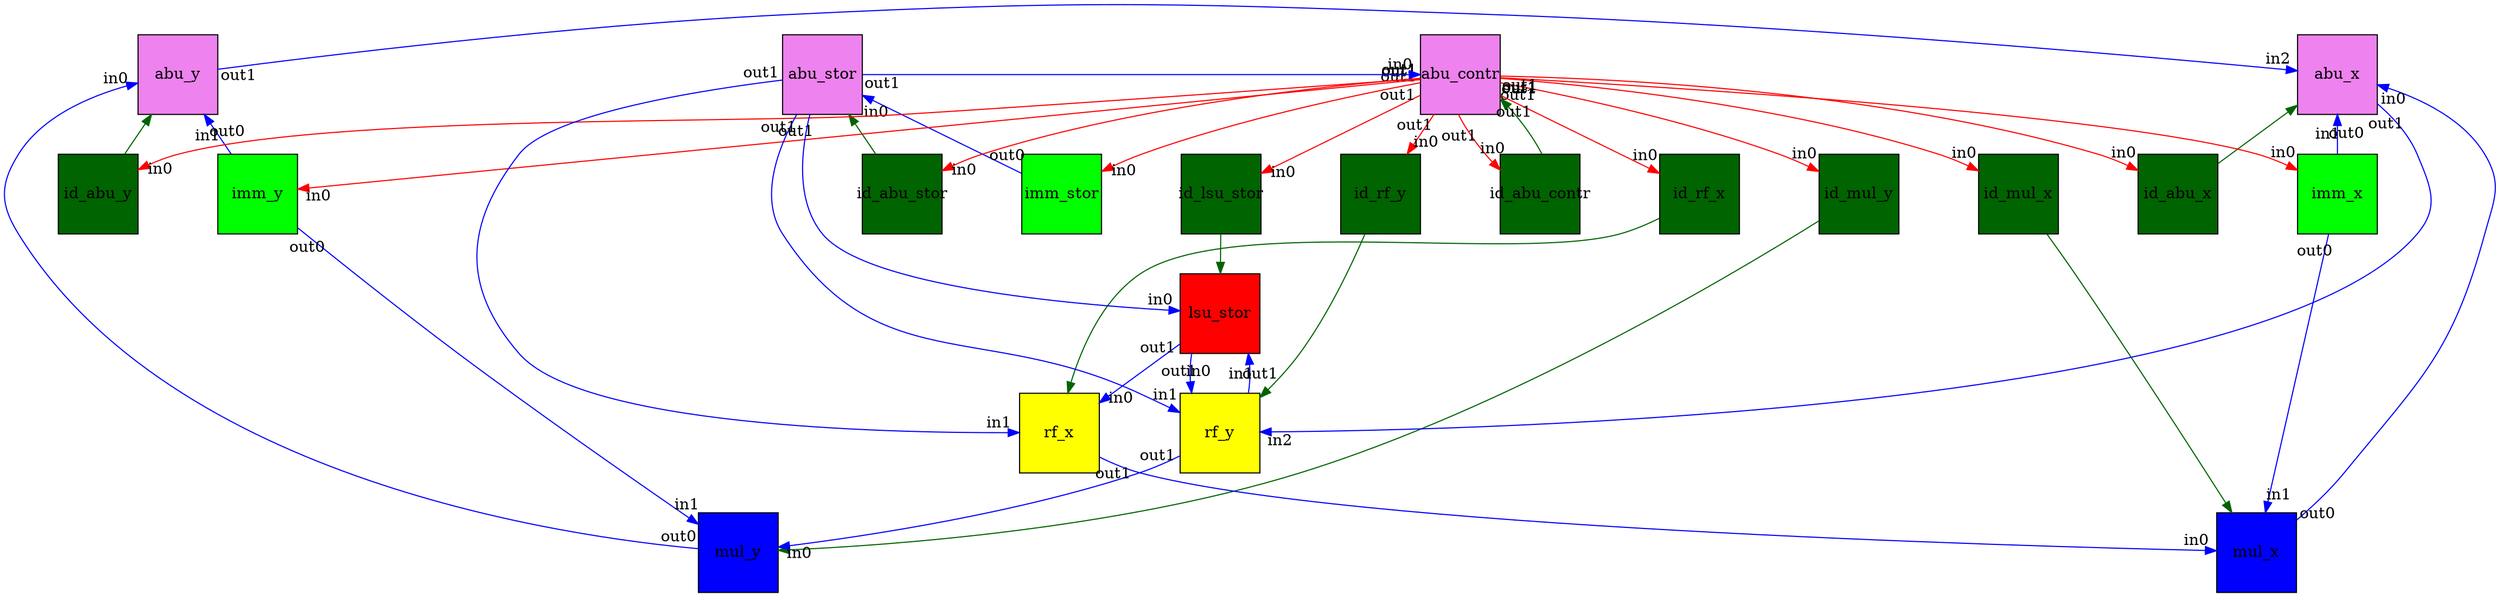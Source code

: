 digraph G {nodesep=1
	{
	node [shape="square" style="filled" fixedsize=true]
	imm_stor [label="imm_stor" fillcolor="green" width=1]
	id_mul_y [label="id_mul_y" fillcolor="darkgreen" width=1]
	imm_y [label="imm_y" fillcolor="green" width=1]
	imm_x [label="imm_x" fillcolor="green" width=1]
	id_rf_x [label="id_rf_x" fillcolor="darkgreen" width=1]
	id_rf_y [label="id_rf_y" fillcolor="darkgreen" width=1]
	id_mul_x [label="id_mul_x" fillcolor="darkgreen" width=1]
	id_abu_stor [label="id_abu_stor" fillcolor="darkgreen" width=1]
	id_lsu_stor [label="id_lsu_stor" fillcolor="darkgreen" width=1]
	id_abu_contr [label="id_abu_contr" fillcolor="darkgreen" width=1]
	id_abu_y [label="id_abu_y" fillcolor="darkgreen" width=1]
	id_abu_x [label="id_abu_x" fillcolor="darkgreen" width=1]
	{rank=same; imm_stor id_mul_y imm_y imm_x id_rf_x id_rf_y id_mul_x id_abu_stor id_lsu_stor id_abu_contr id_abu_y id_abu_x}
	abu_y [label="abu_y" fillcolor="violet" width=1]
	abu_contr [label="abu_contr" fillcolor="violet" width=1]
	abu_x [label="abu_x" fillcolor="violet" width=1]
	mul_x [label="mul_x" fillcolor="blue" width=1]
	abu_stor [label="abu_stor" fillcolor="violet" width=1]
	rf_y [label="rf_y" fillcolor="yellow" width=1]
	rf_x [label="rf_x" fillcolor="yellow" width=1]
	mul_y [label="mul_y" fillcolor="blue" width=1]
	lsu_stor [label="lsu_stor" fillcolor="red" width=1]
	{rank=source; abu_y abu_contr abu_x abu_stor}
	}
	edge [dir=forward labeldistance=2 arrowhead=normal]
	abu_contr -> imm_stor [color=red dir=forward arrowhead=normal headlabel=in0 taillabel=out1]
	id_mul_y -> mul_y [color=darkgreen dir=forward]
	abu_contr -> id_mul_y [color=red dir=forward arrowhead=normal headlabel=in0 taillabel=out1]
	abu_contr -> imm_y [color=red dir=forward arrowhead=normal headlabel=in0 taillabel=out1]
	abu_contr -> imm_x [color=red dir=forward arrowhead=normal headlabel=in0 taillabel=out1]
	id_rf_x -> rf_x [color=darkgreen dir=forward]
	abu_contr -> id_rf_x [color=red dir=forward arrowhead=normal headlabel=in0 taillabel=out1]
	id_rf_y -> rf_y [color=darkgreen dir=forward]
	abu_contr -> id_rf_y [color=red dir=forward arrowhead=normal headlabel=in0 taillabel=out1]
	id_mul_x -> mul_x [color=darkgreen dir=forward]
	abu_contr -> id_mul_x [color=red dir=forward arrowhead=normal headlabel=in0 taillabel=out1]
	id_abu_stor -> abu_stor [color=darkgreen dir=forward]
	abu_contr -> id_abu_stor [color=red dir=forward arrowhead=normal headlabel=in0 taillabel=out1]
	id_lsu_stor -> lsu_stor [color=darkgreen dir=forward]
	abu_contr -> id_lsu_stor [color=red dir=forward arrowhead=normal headlabel=in0 taillabel=out1]
	id_abu_contr -> abu_contr [color=darkgreen dir=forward]
	abu_contr -> id_abu_contr [color=red dir=forward arrowhead=normal headlabel=in0 taillabel=out1]
	id_abu_y -> abu_y [color=darkgreen dir=forward]
	abu_contr -> id_abu_y [color=red dir=forward arrowhead=normal headlabel=in0 taillabel=out1]
	id_abu_x -> abu_x [color=darkgreen dir=forward]
	abu_contr -> id_abu_x [color=red dir=forward arrowhead=normal headlabel=in0 taillabel=out1]
	mul_y -> abu_y [color=blue dir=forward arrowhead=normal headlabel=in0 taillabel=out0]
	imm_y -> abu_y [color=blue dir=forward arrowhead=normal headlabel=in1 taillabel=out0]
	abu_stor -> abu_contr [color=blue dir=forward arrowhead=normal headlabel=in0 taillabel=out1]
	mul_x -> abu_x [color=blue dir=forward arrowhead=normal headlabel=in0 taillabel=out0]
	imm_x -> abu_x [color=blue dir=forward arrowhead=normal headlabel=in1 taillabel=out0]
	abu_y -> abu_x [color=blue dir=forward arrowhead=normal headlabel=in2 taillabel=out1]
	rf_x -> mul_x [color=blue dir=forward arrowhead=normal headlabel=in0 taillabel=out1]
	imm_x -> mul_x [color=blue dir=forward arrowhead=normal headlabel=in1 taillabel=out0]
	imm_stor -> abu_stor [color=blue dir=forward arrowhead=normal headlabel=in0 taillabel=out0]
	lsu_stor -> rf_y [color=blue dir=forward arrowhead=normal headlabel=in0 taillabel=out1]
	abu_stor -> rf_y [color=blue dir=forward arrowhead=normal headlabel=in1 taillabel=out1]
	abu_x -> rf_y [color=blue dir=forward arrowhead=normal headlabel=in2 taillabel=out1]
	lsu_stor -> rf_x [color=blue dir=forward arrowhead=normal headlabel=in0 taillabel=out1]
	abu_stor -> rf_x [color=blue dir=forward arrowhead=normal headlabel=in1 taillabel=out1]
	rf_y -> mul_y [color=blue dir=forward arrowhead=normal headlabel=in0 taillabel=out1]
	imm_y -> mul_y [color=blue dir=forward arrowhead=normal headlabel=in1 taillabel=out0]
	abu_stor -> lsu_stor [color=blue dir=forward arrowhead=normal headlabel=in0 taillabel=out1]
	rf_y -> lsu_stor [color=blue dir=forward arrowhead=normal headlabel=in1 taillabel=out1]
}
